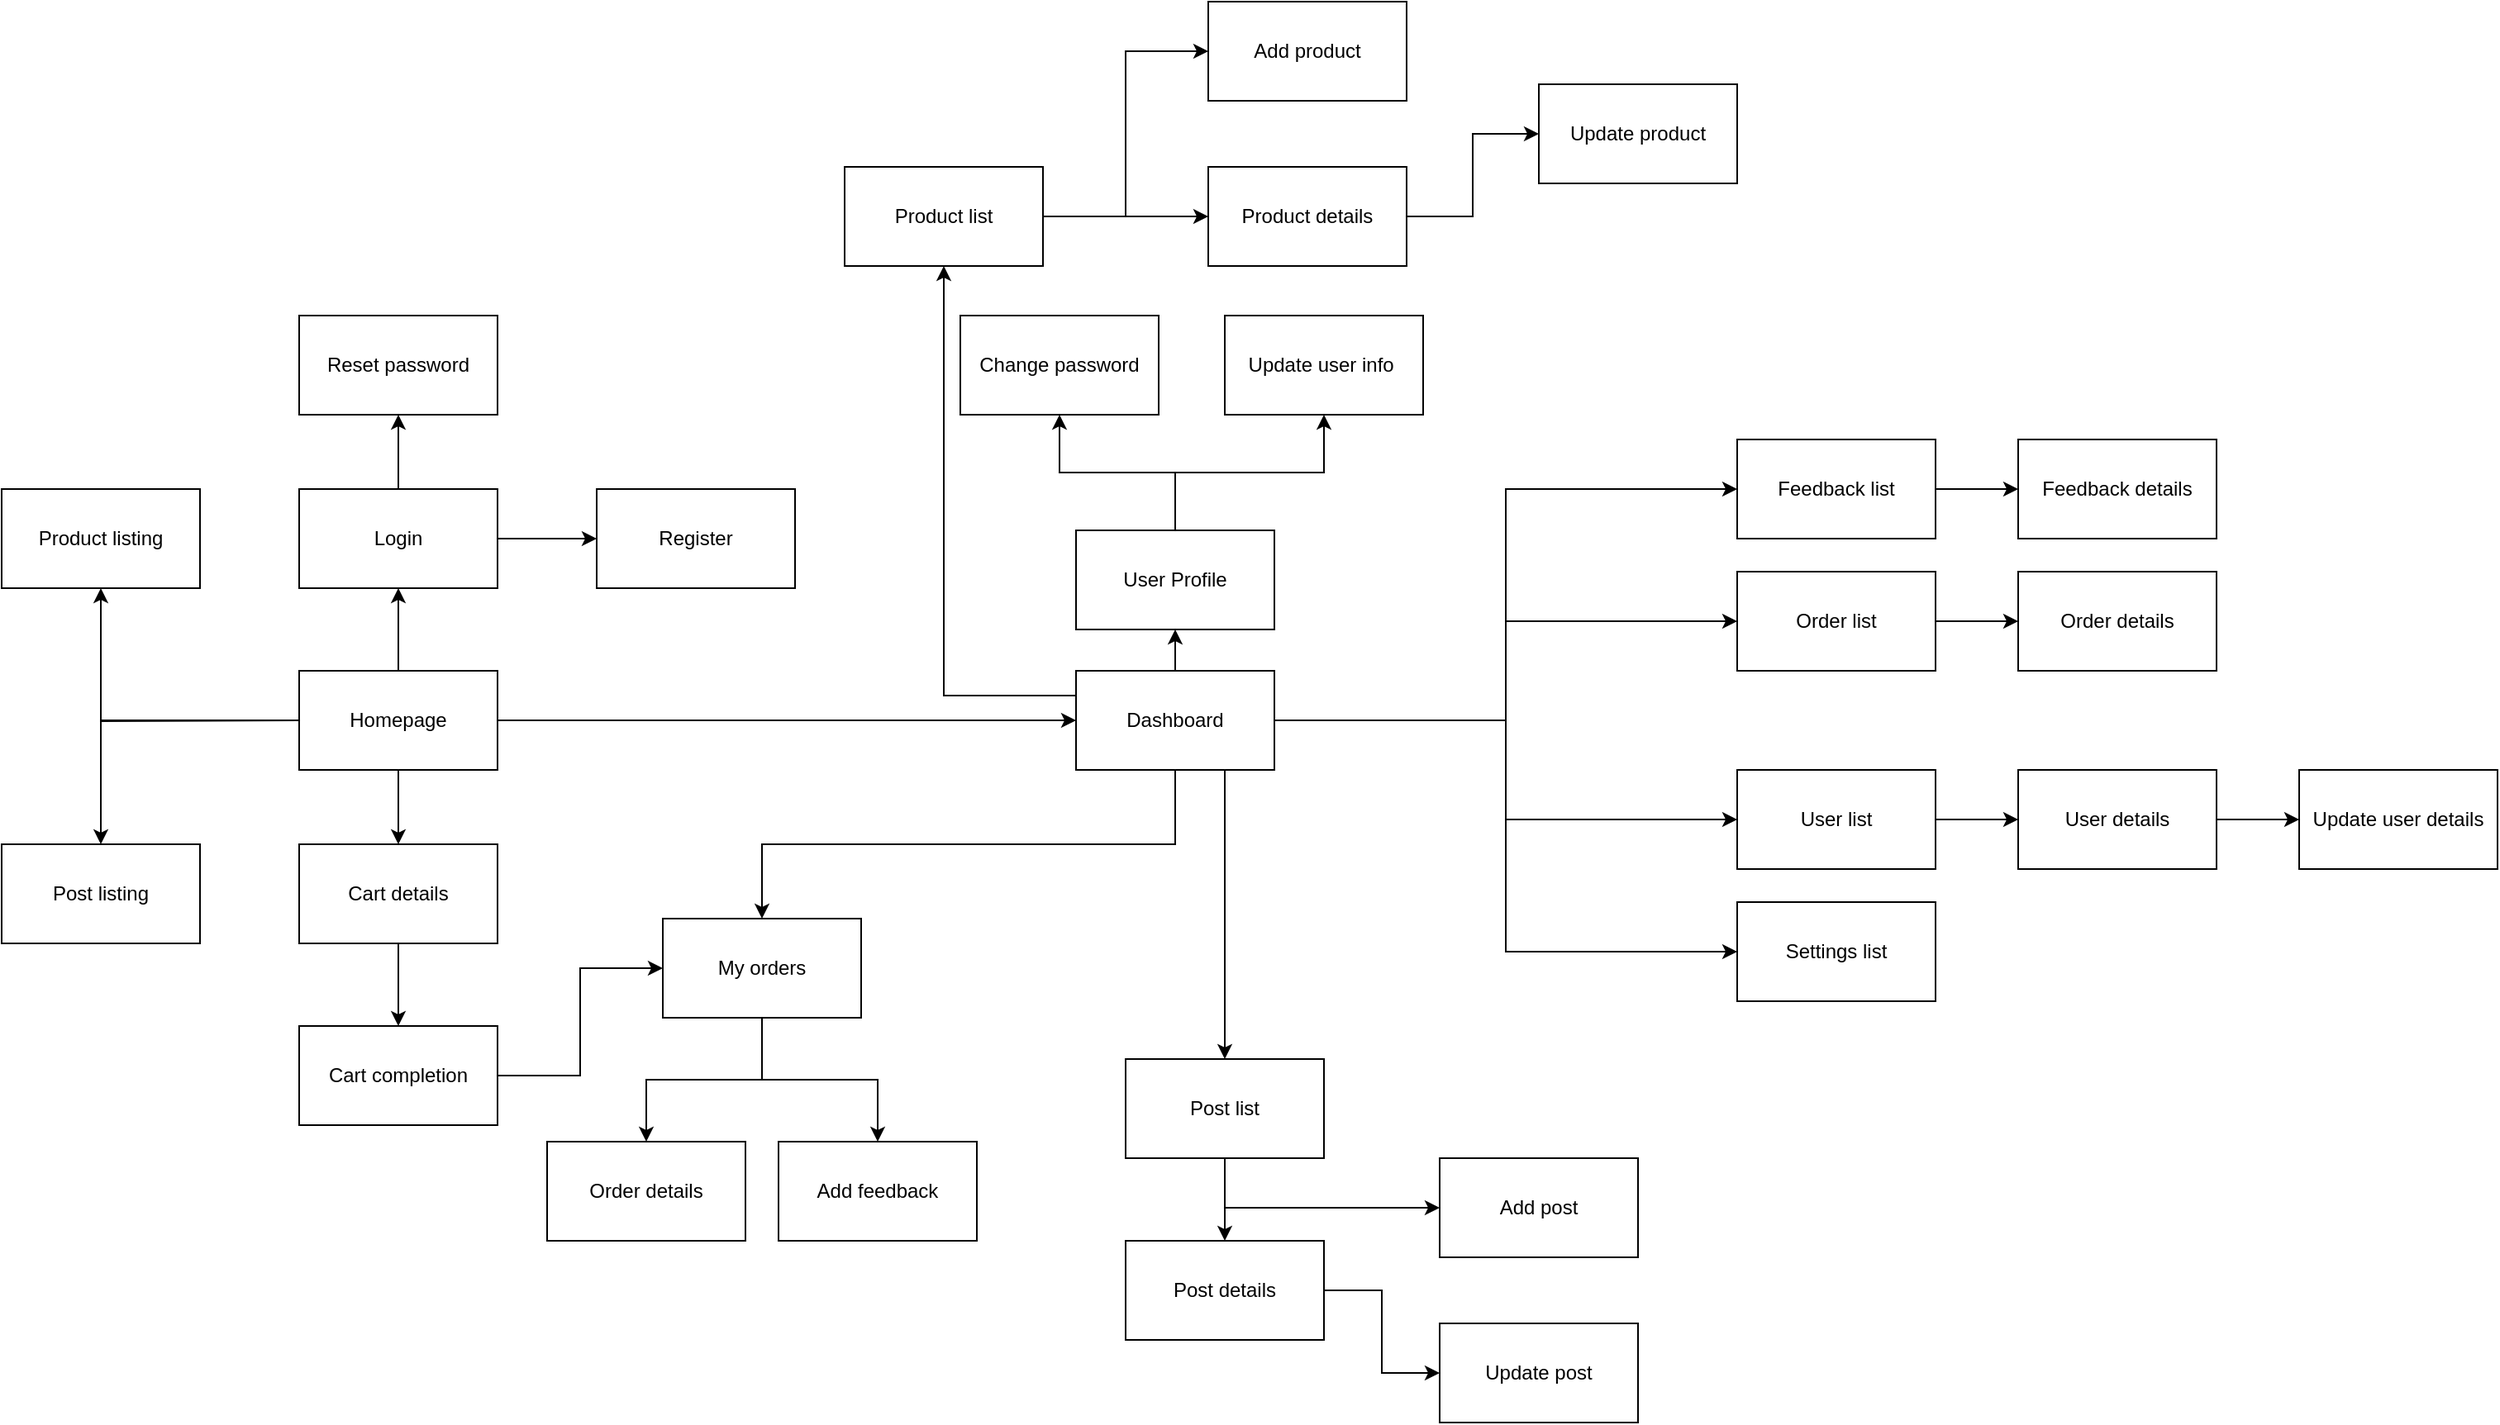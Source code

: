 <mxfile version="24.6.4" type="device">
  <diagram name="Page-1" id="omu2ensO0J43cPHsYIeh">
    <mxGraphModel dx="1678" dy="898" grid="1" gridSize="10" guides="1" tooltips="1" connect="1" arrows="1" fold="1" page="1" pageScale="1" pageWidth="850" pageHeight="1100" math="0" shadow="0">
      <root>
        <mxCell id="0" />
        <mxCell id="1" parent="0" />
        <mxCell id="X6k30rvGHSRtn3e4JU5p-1" style="edgeStyle=orthogonalEdgeStyle;rounded=0;orthogonalLoop=1;jettySize=auto;html=1;exitX=1;exitY=0.5;exitDx=0;exitDy=0;entryX=0;entryY=0.5;entryDx=0;entryDy=0;" edge="1" parent="1" source="X6k30rvGHSRtn3e4JU5p-6" target="X6k30rvGHSRtn3e4JU5p-20">
          <mxGeometry relative="1" as="geometry" />
        </mxCell>
        <mxCell id="X6k30rvGHSRtn3e4JU5p-2" style="edgeStyle=orthogonalEdgeStyle;rounded=0;orthogonalLoop=1;jettySize=auto;html=1;exitX=0.5;exitY=0;exitDx=0;exitDy=0;entryX=0.5;entryY=1;entryDx=0;entryDy=0;" edge="1" parent="1" source="X6k30rvGHSRtn3e4JU5p-6" target="X6k30rvGHSRtn3e4JU5p-23">
          <mxGeometry relative="1" as="geometry" />
        </mxCell>
        <mxCell id="X6k30rvGHSRtn3e4JU5p-5" style="edgeStyle=orthogonalEdgeStyle;rounded=0;orthogonalLoop=1;jettySize=auto;html=1;exitX=0.5;exitY=1;exitDx=0;exitDy=0;entryX=0.5;entryY=0;entryDx=0;entryDy=0;" edge="1" parent="1" source="X6k30rvGHSRtn3e4JU5p-6" target="X6k30rvGHSRtn3e4JU5p-32">
          <mxGeometry relative="1" as="geometry" />
        </mxCell>
        <mxCell id="X6k30rvGHSRtn3e4JU5p-71" style="edgeStyle=orthogonalEdgeStyle;rounded=0;orthogonalLoop=1;jettySize=auto;html=1;entryX=0.5;entryY=1;entryDx=0;entryDy=0;" edge="1" parent="1" target="X6k30rvGHSRtn3e4JU5p-69">
          <mxGeometry relative="1" as="geometry">
            <mxPoint x="310" y="655" as="sourcePoint" />
          </mxGeometry>
        </mxCell>
        <mxCell id="X6k30rvGHSRtn3e4JU5p-72" style="edgeStyle=orthogonalEdgeStyle;rounded=0;orthogonalLoop=1;jettySize=auto;html=1;exitX=0;exitY=0.5;exitDx=0;exitDy=0;entryX=0.5;entryY=0;entryDx=0;entryDy=0;" edge="1" parent="1" source="X6k30rvGHSRtn3e4JU5p-6" target="X6k30rvGHSRtn3e4JU5p-70">
          <mxGeometry relative="1" as="geometry" />
        </mxCell>
        <mxCell id="X6k30rvGHSRtn3e4JU5p-6" value="Homepage" style="rounded=0;whiteSpace=wrap;html=1;" vertex="1" parent="1">
          <mxGeometry x="310" y="625" width="120" height="60" as="geometry" />
        </mxCell>
        <mxCell id="X6k30rvGHSRtn3e4JU5p-7" style="edgeStyle=orthogonalEdgeStyle;rounded=0;orthogonalLoop=1;jettySize=auto;html=1;exitX=0.5;exitY=0;exitDx=0;exitDy=0;entryX=0.5;entryY=1;entryDx=0;entryDy=0;" edge="1" parent="1" source="X6k30rvGHSRtn3e4JU5p-9" target="X6k30rvGHSRtn3e4JU5p-10">
          <mxGeometry relative="1" as="geometry" />
        </mxCell>
        <mxCell id="X6k30rvGHSRtn3e4JU5p-8" style="edgeStyle=orthogonalEdgeStyle;rounded=0;orthogonalLoop=1;jettySize=auto;html=1;exitX=0.5;exitY=0;exitDx=0;exitDy=0;entryX=0.5;entryY=1;entryDx=0;entryDy=0;" edge="1" parent="1" source="X6k30rvGHSRtn3e4JU5p-9" target="X6k30rvGHSRtn3e4JU5p-67">
          <mxGeometry relative="1" as="geometry" />
        </mxCell>
        <mxCell id="X6k30rvGHSRtn3e4JU5p-9" value="User Profile" style="rounded=0;whiteSpace=wrap;html=1;" vertex="1" parent="1">
          <mxGeometry x="780" y="540" width="120" height="60" as="geometry" />
        </mxCell>
        <mxCell id="X6k30rvGHSRtn3e4JU5p-10" value="Change password" style="rounded=0;whiteSpace=wrap;html=1;" vertex="1" parent="1">
          <mxGeometry x="710" y="410" width="120" height="60" as="geometry" />
        </mxCell>
        <mxCell id="X6k30rvGHSRtn3e4JU5p-11" style="edgeStyle=orthogonalEdgeStyle;rounded=0;orthogonalLoop=1;jettySize=auto;html=1;exitX=0.5;exitY=0;exitDx=0;exitDy=0;entryX=0.5;entryY=1;entryDx=0;entryDy=0;" edge="1" parent="1" source="X6k30rvGHSRtn3e4JU5p-20" target="X6k30rvGHSRtn3e4JU5p-9">
          <mxGeometry relative="1" as="geometry" />
        </mxCell>
        <mxCell id="X6k30rvGHSRtn3e4JU5p-12" style="edgeStyle=orthogonalEdgeStyle;rounded=0;orthogonalLoop=1;jettySize=auto;html=1;exitX=1;exitY=0.5;exitDx=0;exitDy=0;entryX=0;entryY=0.5;entryDx=0;entryDy=0;" edge="1" parent="1" source="X6k30rvGHSRtn3e4JU5p-20" target="X6k30rvGHSRtn3e4JU5p-39">
          <mxGeometry relative="1" as="geometry" />
        </mxCell>
        <mxCell id="X6k30rvGHSRtn3e4JU5p-13" style="edgeStyle=orthogonalEdgeStyle;rounded=0;orthogonalLoop=1;jettySize=auto;html=1;exitX=1;exitY=0.5;exitDx=0;exitDy=0;entryX=0;entryY=0.5;entryDx=0;entryDy=0;" edge="1" parent="1" source="X6k30rvGHSRtn3e4JU5p-20" target="X6k30rvGHSRtn3e4JU5p-42">
          <mxGeometry relative="1" as="geometry" />
        </mxCell>
        <mxCell id="X6k30rvGHSRtn3e4JU5p-14" style="edgeStyle=orthogonalEdgeStyle;rounded=0;orthogonalLoop=1;jettySize=auto;html=1;exitX=1;exitY=0.5;exitDx=0;exitDy=0;entryX=0;entryY=0.5;entryDx=0;entryDy=0;" edge="1" parent="1" source="X6k30rvGHSRtn3e4JU5p-20" target="X6k30rvGHSRtn3e4JU5p-53">
          <mxGeometry relative="1" as="geometry" />
        </mxCell>
        <mxCell id="X6k30rvGHSRtn3e4JU5p-16" style="edgeStyle=orthogonalEdgeStyle;rounded=0;orthogonalLoop=1;jettySize=auto;html=1;exitX=0.5;exitY=1;exitDx=0;exitDy=0;entryX=0.5;entryY=0;entryDx=0;entryDy=0;" edge="1" parent="1" source="X6k30rvGHSRtn3e4JU5p-20" target="X6k30rvGHSRtn3e4JU5p-28">
          <mxGeometry relative="1" as="geometry" />
        </mxCell>
        <mxCell id="X6k30rvGHSRtn3e4JU5p-17" style="edgeStyle=orthogonalEdgeStyle;rounded=0;orthogonalLoop=1;jettySize=auto;html=1;exitX=1;exitY=0.5;exitDx=0;exitDy=0;entryX=0;entryY=0.5;entryDx=0;entryDy=0;" edge="1" parent="1" source="X6k30rvGHSRtn3e4JU5p-20" target="X6k30rvGHSRtn3e4JU5p-36">
          <mxGeometry relative="1" as="geometry" />
        </mxCell>
        <mxCell id="X6k30rvGHSRtn3e4JU5p-18" style="edgeStyle=orthogonalEdgeStyle;rounded=0;orthogonalLoop=1;jettySize=auto;html=1;exitX=0;exitY=0.25;exitDx=0;exitDy=0;entryX=0.5;entryY=1;entryDx=0;entryDy=0;" edge="1" parent="1" source="X6k30rvGHSRtn3e4JU5p-20" target="X6k30rvGHSRtn3e4JU5p-47">
          <mxGeometry relative="1" as="geometry" />
        </mxCell>
        <mxCell id="X6k30rvGHSRtn3e4JU5p-19" style="edgeStyle=orthogonalEdgeStyle;rounded=0;orthogonalLoop=1;jettySize=auto;html=1;exitX=0.75;exitY=1;exitDx=0;exitDy=0;entryX=0.5;entryY=0;entryDx=0;entryDy=0;" edge="1" parent="1" source="X6k30rvGHSRtn3e4JU5p-20" target="X6k30rvGHSRtn3e4JU5p-55">
          <mxGeometry relative="1" as="geometry" />
        </mxCell>
        <mxCell id="X6k30rvGHSRtn3e4JU5p-20" value="Dashboard" style="rounded=0;whiteSpace=wrap;html=1;" vertex="1" parent="1">
          <mxGeometry x="780" y="625" width="120" height="60" as="geometry" />
        </mxCell>
        <mxCell id="X6k30rvGHSRtn3e4JU5p-21" style="edgeStyle=orthogonalEdgeStyle;rounded=0;orthogonalLoop=1;jettySize=auto;html=1;exitX=0.5;exitY=0;exitDx=0;exitDy=0;entryX=0.5;entryY=1;entryDx=0;entryDy=0;" edge="1" parent="1" source="X6k30rvGHSRtn3e4JU5p-23" target="X6k30rvGHSRtn3e4JU5p-25">
          <mxGeometry relative="1" as="geometry" />
        </mxCell>
        <mxCell id="X6k30rvGHSRtn3e4JU5p-22" style="edgeStyle=orthogonalEdgeStyle;rounded=0;orthogonalLoop=1;jettySize=auto;html=1;exitX=1;exitY=0.5;exitDx=0;exitDy=0;entryX=0;entryY=0.5;entryDx=0;entryDy=0;" edge="1" parent="1" source="X6k30rvGHSRtn3e4JU5p-23" target="X6k30rvGHSRtn3e4JU5p-24">
          <mxGeometry relative="1" as="geometry" />
        </mxCell>
        <mxCell id="X6k30rvGHSRtn3e4JU5p-23" value="Login" style="rounded=0;whiteSpace=wrap;html=1;" vertex="1" parent="1">
          <mxGeometry x="310" y="515" width="120" height="60" as="geometry" />
        </mxCell>
        <mxCell id="X6k30rvGHSRtn3e4JU5p-24" value="Register" style="rounded=0;whiteSpace=wrap;html=1;" vertex="1" parent="1">
          <mxGeometry x="490" y="515" width="120" height="60" as="geometry" />
        </mxCell>
        <mxCell id="X6k30rvGHSRtn3e4JU5p-25" value="Reset password" style="rounded=0;whiteSpace=wrap;html=1;" vertex="1" parent="1">
          <mxGeometry x="310" y="410" width="120" height="60" as="geometry" />
        </mxCell>
        <mxCell id="X6k30rvGHSRtn3e4JU5p-26" style="edgeStyle=orthogonalEdgeStyle;rounded=0;orthogonalLoop=1;jettySize=auto;html=1;exitX=0.5;exitY=1;exitDx=0;exitDy=0;entryX=0.5;entryY=0;entryDx=0;entryDy=0;" edge="1" parent="1" source="X6k30rvGHSRtn3e4JU5p-28" target="X6k30rvGHSRtn3e4JU5p-29">
          <mxGeometry relative="1" as="geometry" />
        </mxCell>
        <mxCell id="X6k30rvGHSRtn3e4JU5p-27" style="edgeStyle=orthogonalEdgeStyle;rounded=0;orthogonalLoop=1;jettySize=auto;html=1;exitX=0.5;exitY=1;exitDx=0;exitDy=0;entryX=0.5;entryY=0;entryDx=0;entryDy=0;" edge="1" parent="1" source="X6k30rvGHSRtn3e4JU5p-28" target="X6k30rvGHSRtn3e4JU5p-30">
          <mxGeometry relative="1" as="geometry" />
        </mxCell>
        <mxCell id="X6k30rvGHSRtn3e4JU5p-28" value="My orders" style="rounded=0;whiteSpace=wrap;html=1;" vertex="1" parent="1">
          <mxGeometry x="530" y="775" width="120" height="60" as="geometry" />
        </mxCell>
        <mxCell id="X6k30rvGHSRtn3e4JU5p-29" value="Order details" style="rounded=0;whiteSpace=wrap;html=1;" vertex="1" parent="1">
          <mxGeometry x="460" y="910" width="120" height="60" as="geometry" />
        </mxCell>
        <mxCell id="X6k30rvGHSRtn3e4JU5p-30" value="Add feedback" style="rounded=0;whiteSpace=wrap;html=1;" vertex="1" parent="1">
          <mxGeometry x="600" y="910" width="120" height="60" as="geometry" />
        </mxCell>
        <mxCell id="X6k30rvGHSRtn3e4JU5p-31" style="edgeStyle=orthogonalEdgeStyle;rounded=0;orthogonalLoop=1;jettySize=auto;html=1;exitX=0.5;exitY=1;exitDx=0;exitDy=0;entryX=0.5;entryY=0;entryDx=0;entryDy=0;" edge="1" parent="1" source="X6k30rvGHSRtn3e4JU5p-32" target="X6k30rvGHSRtn3e4JU5p-34">
          <mxGeometry relative="1" as="geometry" />
        </mxCell>
        <mxCell id="X6k30rvGHSRtn3e4JU5p-32" value="Cart details" style="rounded=0;whiteSpace=wrap;html=1;" vertex="1" parent="1">
          <mxGeometry x="310" y="730" width="120" height="60" as="geometry" />
        </mxCell>
        <mxCell id="X6k30rvGHSRtn3e4JU5p-33" style="edgeStyle=orthogonalEdgeStyle;rounded=0;orthogonalLoop=1;jettySize=auto;html=1;exitX=1;exitY=0.5;exitDx=0;exitDy=0;entryX=0;entryY=0.5;entryDx=0;entryDy=0;" edge="1" parent="1" source="X6k30rvGHSRtn3e4JU5p-34" target="X6k30rvGHSRtn3e4JU5p-28">
          <mxGeometry relative="1" as="geometry" />
        </mxCell>
        <mxCell id="X6k30rvGHSRtn3e4JU5p-34" value="Cart completion" style="rounded=0;whiteSpace=wrap;html=1;" vertex="1" parent="1">
          <mxGeometry x="310" y="840" width="120" height="60" as="geometry" />
        </mxCell>
        <mxCell id="X6k30rvGHSRtn3e4JU5p-35" style="edgeStyle=orthogonalEdgeStyle;rounded=0;orthogonalLoop=1;jettySize=auto;html=1;exitX=1;exitY=0.5;exitDx=0;exitDy=0;entryX=0;entryY=0.5;entryDx=0;entryDy=0;" edge="1" parent="1" source="X6k30rvGHSRtn3e4JU5p-36" target="X6k30rvGHSRtn3e4JU5p-37">
          <mxGeometry relative="1" as="geometry" />
        </mxCell>
        <mxCell id="X6k30rvGHSRtn3e4JU5p-36" value="Feedback list" style="rounded=0;whiteSpace=wrap;html=1;" vertex="1" parent="1">
          <mxGeometry x="1180" y="485" width="120" height="60" as="geometry" />
        </mxCell>
        <mxCell id="X6k30rvGHSRtn3e4JU5p-37" value="Feedback details" style="rounded=0;whiteSpace=wrap;html=1;" vertex="1" parent="1">
          <mxGeometry x="1350" y="485" width="120" height="60" as="geometry" />
        </mxCell>
        <mxCell id="X6k30rvGHSRtn3e4JU5p-38" value="" style="edgeStyle=orthogonalEdgeStyle;rounded=0;orthogonalLoop=1;jettySize=auto;html=1;" edge="1" parent="1" source="X6k30rvGHSRtn3e4JU5p-39" target="X6k30rvGHSRtn3e4JU5p-65">
          <mxGeometry relative="1" as="geometry" />
        </mxCell>
        <mxCell id="X6k30rvGHSRtn3e4JU5p-39" value="Order list" style="rounded=0;whiteSpace=wrap;html=1;" vertex="1" parent="1">
          <mxGeometry x="1180" y="565" width="120" height="60" as="geometry" />
        </mxCell>
        <mxCell id="X6k30rvGHSRtn3e4JU5p-40" value="" style="edgeStyle=orthogonalEdgeStyle;rounded=0;orthogonalLoop=1;jettySize=auto;html=1;" edge="1" parent="1" source="X6k30rvGHSRtn3e4JU5p-42" target="X6k30rvGHSRtn3e4JU5p-44">
          <mxGeometry relative="1" as="geometry" />
        </mxCell>
        <mxCell id="X6k30rvGHSRtn3e4JU5p-42" value="User list" style="rounded=0;whiteSpace=wrap;html=1;" vertex="1" parent="1">
          <mxGeometry x="1180" y="685" width="120" height="60" as="geometry" />
        </mxCell>
        <mxCell id="X6k30rvGHSRtn3e4JU5p-43" value="" style="edgeStyle=orthogonalEdgeStyle;rounded=0;orthogonalLoop=1;jettySize=auto;html=1;" edge="1" parent="1" source="X6k30rvGHSRtn3e4JU5p-44" target="X6k30rvGHSRtn3e4JU5p-45">
          <mxGeometry relative="1" as="geometry" />
        </mxCell>
        <mxCell id="X6k30rvGHSRtn3e4JU5p-44" value="User details" style="rounded=0;whiteSpace=wrap;html=1;" vertex="1" parent="1">
          <mxGeometry x="1350" y="685" width="120" height="60" as="geometry" />
        </mxCell>
        <mxCell id="X6k30rvGHSRtn3e4JU5p-45" value="Update user details" style="rounded=0;whiteSpace=wrap;html=1;" vertex="1" parent="1">
          <mxGeometry x="1520" y="685" width="120" height="60" as="geometry" />
        </mxCell>
        <mxCell id="X6k30rvGHSRtn3e4JU5p-46" style="edgeStyle=orthogonalEdgeStyle;rounded=0;orthogonalLoop=1;jettySize=auto;html=1;exitX=1;exitY=0.5;exitDx=0;exitDy=0;entryX=0;entryY=0.5;entryDx=0;entryDy=0;" edge="1" parent="1" source="X6k30rvGHSRtn3e4JU5p-47" target="X6k30rvGHSRtn3e4JU5p-50">
          <mxGeometry relative="1" as="geometry" />
        </mxCell>
        <mxCell id="X6k30rvGHSRtn3e4JU5p-47" value="Product list" style="rounded=0;whiteSpace=wrap;html=1;" vertex="1" parent="1">
          <mxGeometry x="640" y="320" width="120" height="60" as="geometry" />
        </mxCell>
        <mxCell id="X6k30rvGHSRtn3e4JU5p-48" style="edgeStyle=orthogonalEdgeStyle;rounded=0;orthogonalLoop=1;jettySize=auto;html=1;exitX=1;exitY=0.5;exitDx=0;exitDy=0;entryX=0;entryY=0.5;entryDx=0;entryDy=0;" edge="1" parent="1" source="X6k30rvGHSRtn3e4JU5p-47" target="X6k30rvGHSRtn3e4JU5p-52">
          <mxGeometry relative="1" as="geometry" />
        </mxCell>
        <mxCell id="X6k30rvGHSRtn3e4JU5p-49" style="edgeStyle=orthogonalEdgeStyle;rounded=0;orthogonalLoop=1;jettySize=auto;html=1;exitX=1;exitY=0.5;exitDx=0;exitDy=0;entryX=0;entryY=0.5;entryDx=0;entryDy=0;" edge="1" parent="1" source="X6k30rvGHSRtn3e4JU5p-50" target="X6k30rvGHSRtn3e4JU5p-51">
          <mxGeometry relative="1" as="geometry" />
        </mxCell>
        <mxCell id="X6k30rvGHSRtn3e4JU5p-50" value="Product details" style="rounded=0;whiteSpace=wrap;html=1;" vertex="1" parent="1">
          <mxGeometry x="860" y="320" width="120" height="60" as="geometry" />
        </mxCell>
        <mxCell id="X6k30rvGHSRtn3e4JU5p-51" value="Update product" style="rounded=0;whiteSpace=wrap;html=1;" vertex="1" parent="1">
          <mxGeometry x="1060" y="270" width="120" height="60" as="geometry" />
        </mxCell>
        <mxCell id="X6k30rvGHSRtn3e4JU5p-52" value="Add product" style="rounded=0;whiteSpace=wrap;html=1;" vertex="1" parent="1">
          <mxGeometry x="860" y="220" width="120" height="60" as="geometry" />
        </mxCell>
        <mxCell id="X6k30rvGHSRtn3e4JU5p-53" value="Settings list" style="rounded=0;whiteSpace=wrap;html=1;" vertex="1" parent="1">
          <mxGeometry x="1180" y="765" width="120" height="60" as="geometry" />
        </mxCell>
        <mxCell id="X6k30rvGHSRtn3e4JU5p-54" style="edgeStyle=orthogonalEdgeStyle;rounded=0;orthogonalLoop=1;jettySize=auto;html=1;exitX=0.5;exitY=1;exitDx=0;exitDy=0;entryX=0.5;entryY=0;entryDx=0;entryDy=0;" edge="1" parent="1" source="X6k30rvGHSRtn3e4JU5p-55" target="X6k30rvGHSRtn3e4JU5p-58">
          <mxGeometry relative="1" as="geometry" />
        </mxCell>
        <mxCell id="X6k30rvGHSRtn3e4JU5p-55" value="Post list" style="rounded=0;whiteSpace=wrap;html=1;" vertex="1" parent="1">
          <mxGeometry x="810" y="860" width="120" height="60" as="geometry" />
        </mxCell>
        <mxCell id="X6k30rvGHSRtn3e4JU5p-56" style="edgeStyle=orthogonalEdgeStyle;rounded=0;orthogonalLoop=1;jettySize=auto;html=1;exitX=0.5;exitY=1;exitDx=0;exitDy=0;entryX=0;entryY=0.5;entryDx=0;entryDy=0;" edge="1" parent="1" source="X6k30rvGHSRtn3e4JU5p-55" target="X6k30rvGHSRtn3e4JU5p-66">
          <mxGeometry relative="1" as="geometry" />
        </mxCell>
        <mxCell id="X6k30rvGHSRtn3e4JU5p-57" style="edgeStyle=orthogonalEdgeStyle;rounded=0;orthogonalLoop=1;jettySize=auto;html=1;exitX=1;exitY=0.5;exitDx=0;exitDy=0;entryX=0;entryY=0.5;entryDx=0;entryDy=0;" edge="1" parent="1" source="X6k30rvGHSRtn3e4JU5p-58" target="X6k30rvGHSRtn3e4JU5p-59">
          <mxGeometry relative="1" as="geometry" />
        </mxCell>
        <mxCell id="X6k30rvGHSRtn3e4JU5p-58" value="Post details" style="rounded=0;whiteSpace=wrap;html=1;" vertex="1" parent="1">
          <mxGeometry x="810" y="970" width="120" height="60" as="geometry" />
        </mxCell>
        <mxCell id="X6k30rvGHSRtn3e4JU5p-59" value="Update post" style="rounded=0;whiteSpace=wrap;html=1;" vertex="1" parent="1">
          <mxGeometry x="1000" y="1020" width="120" height="60" as="geometry" />
        </mxCell>
        <mxCell id="X6k30rvGHSRtn3e4JU5p-65" value="Order details" style="rounded=0;whiteSpace=wrap;html=1;" vertex="1" parent="1">
          <mxGeometry x="1350" y="565" width="120" height="60" as="geometry" />
        </mxCell>
        <mxCell id="X6k30rvGHSRtn3e4JU5p-66" value="Add post" style="rounded=0;whiteSpace=wrap;html=1;" vertex="1" parent="1">
          <mxGeometry x="1000" y="920" width="120" height="60" as="geometry" />
        </mxCell>
        <mxCell id="X6k30rvGHSRtn3e4JU5p-67" value="Update user info&amp;nbsp;" style="rounded=0;whiteSpace=wrap;html=1;" vertex="1" parent="1">
          <mxGeometry x="870" y="410" width="120" height="60" as="geometry" />
        </mxCell>
        <mxCell id="X6k30rvGHSRtn3e4JU5p-69" value="Product listing" style="rounded=0;whiteSpace=wrap;html=1;" vertex="1" parent="1">
          <mxGeometry x="130" y="515" width="120" height="60" as="geometry" />
        </mxCell>
        <mxCell id="X6k30rvGHSRtn3e4JU5p-70" value="Post listing" style="rounded=0;whiteSpace=wrap;html=1;" vertex="1" parent="1">
          <mxGeometry x="130" y="730" width="120" height="60" as="geometry" />
        </mxCell>
      </root>
    </mxGraphModel>
  </diagram>
</mxfile>
